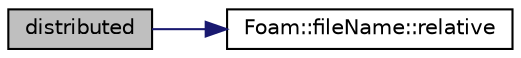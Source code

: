 digraph "distributed"
{
  bgcolor="transparent";
  edge [fontname="Helvetica",fontsize="10",labelfontname="Helvetica",labelfontsize="10"];
  node [fontname="Helvetica",fontsize="10",shape=record];
  rankdir="LR";
  Node1 [label="distributed",height=0.2,width=0.4,color="black", fillcolor="grey75", style="filled" fontcolor="black"];
  Node1 -> Node2 [color="midnightblue",fontsize="10",style="solid",fontname="Helvetica"];
  Node2 [label="Foam::fileName::relative",height=0.2,width=0.4,color="black",URL="$classFoam_1_1fileName.html#aac3b2f16ed87fa8e5b3ae36acfc28022",tooltip="Return a relative name by stripping off the parent directory where possible. "];
}
